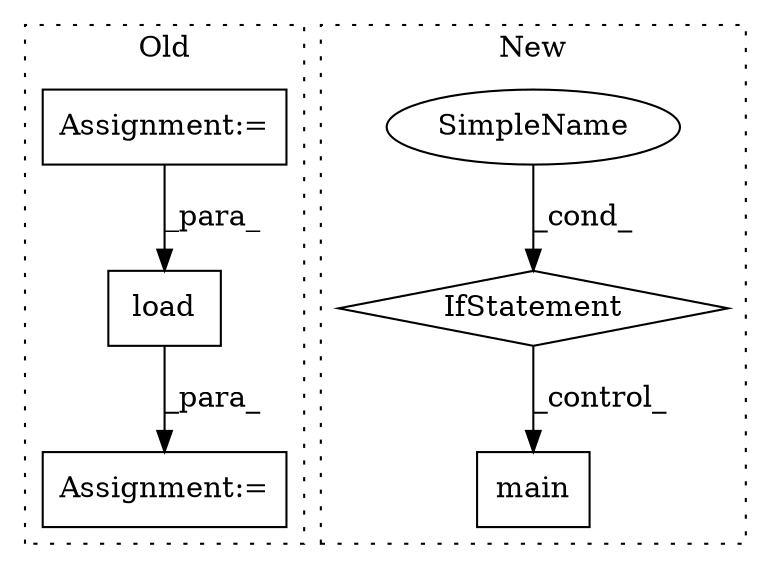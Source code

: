 digraph G {
subgraph cluster0 {
1 [label="load" a="32" s="519,533" l="5,1" shape="box"];
5 [label="Assignment:=" a="7" s="246" l="1" shape="box"];
6 [label="Assignment:=" a="7" s="512" l="1" shape="box"];
label = "Old";
style="dotted";
}
subgraph cluster1 {
2 [label="main" a="32" s="130" l="6" shape="box"];
3 [label="IfStatement" a="25" s="94,120" l="4,2" shape="diamond"];
4 [label="SimpleName" a="42" s="" l="" shape="ellipse"];
label = "New";
style="dotted";
}
1 -> 6 [label="_para_"];
3 -> 2 [label="_control_"];
4 -> 3 [label="_cond_"];
5 -> 1 [label="_para_"];
}